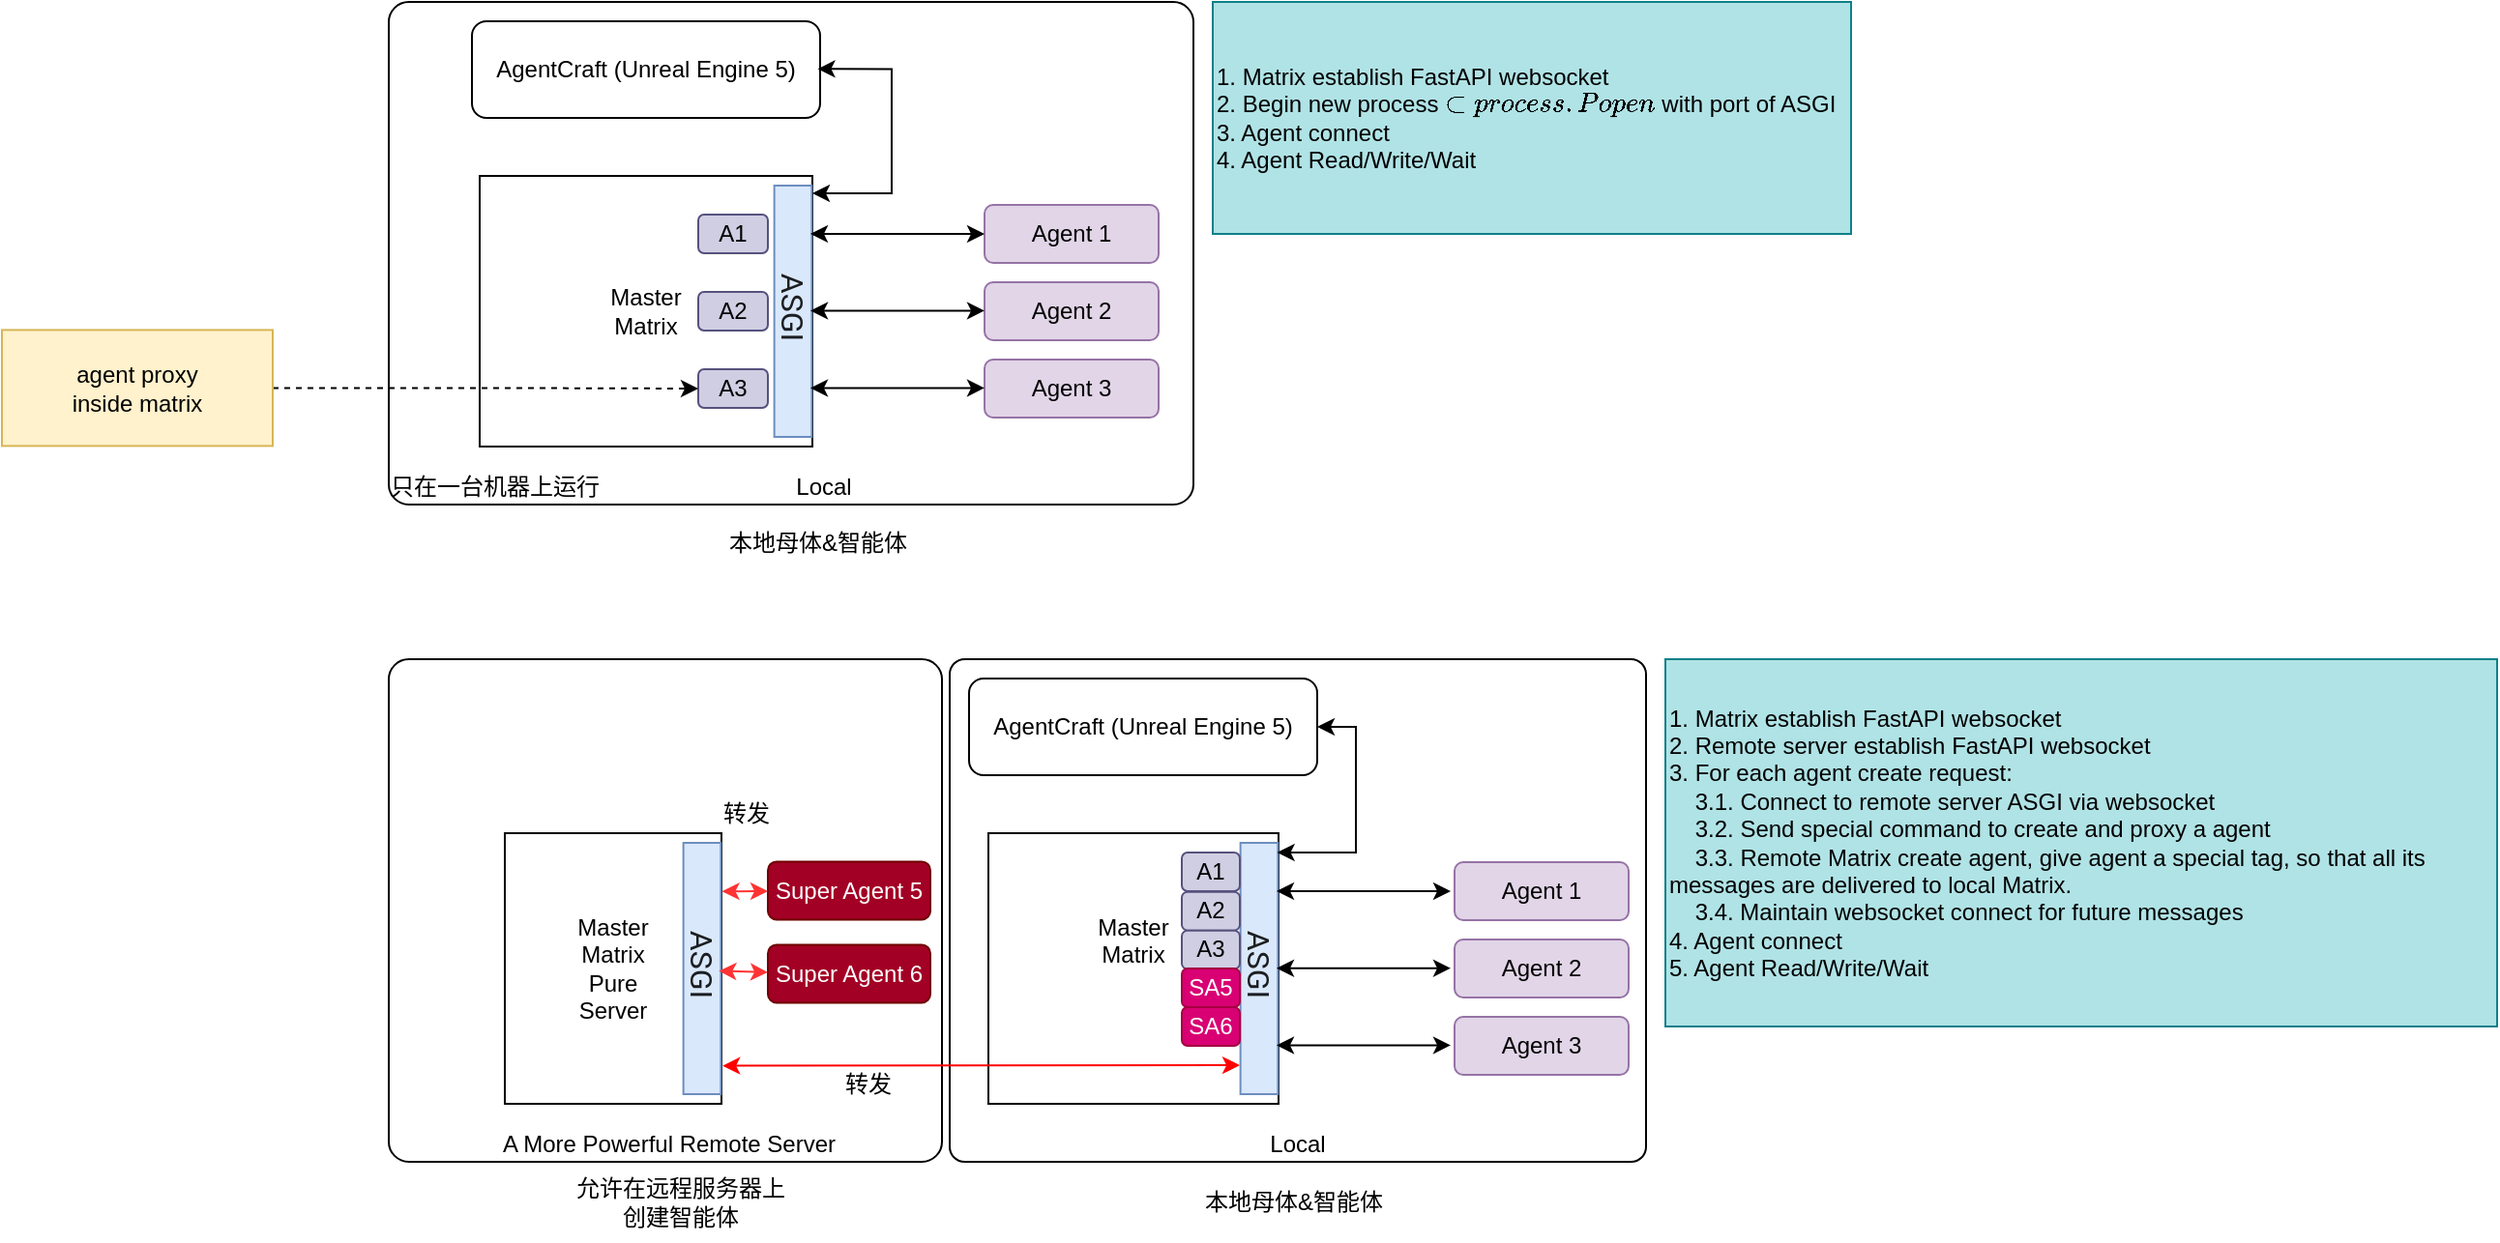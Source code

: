 <mxfile version="21.7.5" type="device">
  <diagram name="第 1 页" id="akJ0fcTaUh_Lfy5anjCc">
    <mxGraphModel dx="1626" dy="412" grid="1" gridSize="10" guides="1" tooltips="1" connect="1" arrows="1" fold="1" page="1" pageScale="1" pageWidth="827" pageHeight="1169" math="0" shadow="0">
      <root>
        <mxCell id="0" />
        <mxCell id="1" parent="0" />
        <mxCell id="pnQwtb9DpmezKh93gruR-9" value="" style="rounded=1;whiteSpace=wrap;html=1;arcSize=4;" parent="1" vertex="1">
          <mxGeometry x="60" width="416" height="260" as="geometry" />
        </mxCell>
        <mxCell id="pnQwtb9DpmezKh93gruR-4" value="Agent 1" style="rounded=1;whiteSpace=wrap;html=1;fillColor=#e1d5e7;strokeColor=#9673a6;" parent="1" vertex="1">
          <mxGeometry x="368" y="105" width="90" height="30" as="geometry" />
        </mxCell>
        <mxCell id="pnQwtb9DpmezKh93gruR-5" value="Agent 2" style="rounded=1;whiteSpace=wrap;html=1;fillColor=#e1d5e7;strokeColor=#9673a6;" parent="1" vertex="1">
          <mxGeometry x="368" y="145" width="90" height="30" as="geometry" />
        </mxCell>
        <mxCell id="pnQwtb9DpmezKh93gruR-6" value="Agent 3" style="rounded=1;whiteSpace=wrap;html=1;fillColor=#e1d5e7;strokeColor=#9673a6;" parent="1" vertex="1">
          <mxGeometry x="368" y="185" width="90" height="30" as="geometry" />
        </mxCell>
        <mxCell id="pnQwtb9DpmezKh93gruR-10" value="&lt;span style=&quot;color: rgb(0, 0, 0); font-family: Helvetica; font-size: 12px; font-style: normal; font-variant-ligatures: normal; font-variant-caps: normal; font-weight: 400; letter-spacing: normal; orphans: 2; text-indent: 0px; text-transform: none; widows: 2; word-spacing: 0px; -webkit-text-stroke-width: 0px; text-decoration-thickness: initial; text-decoration-style: initial; text-decoration-color: initial; float: none; display: inline !important;&quot;&gt;Local&lt;/span&gt;" style="text;whiteSpace=wrap;html=1;align=center;labelBackgroundColor=none;verticalAlign=middle;" parent="1" vertex="1">
          <mxGeometry x="230" y="241" width="110" height="20" as="geometry" />
        </mxCell>
        <mxCell id="pnQwtb9DpmezKh93gruR-11" value="Master&lt;br&gt;Matrix" style="rounded=1;whiteSpace=wrap;html=1;arcSize=0;" parent="1" vertex="1">
          <mxGeometry x="107" y="90" width="172" height="140" as="geometry" />
        </mxCell>
        <mxCell id="pnQwtb9DpmezKh93gruR-16" value="AgentCraft (Unreal Engine 5)" style="rounded=1;whiteSpace=wrap;html=1;" parent="1" vertex="1">
          <mxGeometry x="103" y="10" width="180" height="50" as="geometry" />
        </mxCell>
        <mxCell id="pnQwtb9DpmezKh93gruR-18" value="&lt;span style=&quot;color: rgba(0, 0, 0, 0.87); font-family: Roboto, -apple-system, BlinkMacSystemFont, Helvetica, Arial, sans-serif; font-size: 16px; font-style: normal; font-variant-ligatures: normal; font-variant-caps: normal; font-weight: 400; letter-spacing: normal; orphans: 2; text-indent: 0px; text-transform: none; widows: 2; word-spacing: 0px; -webkit-text-stroke-width: 0px; text-decoration-thickness: initial; text-decoration-style: initial; text-decoration-color: initial; float: none; display: inline !important;&quot;&gt;ASGI&lt;span&gt;&amp;nbsp;&lt;/span&gt;&lt;/span&gt;" style="text;whiteSpace=wrap;html=1;align=center;fillColor=#dae8fc;strokeColor=#6c8ebf;rotation=90;verticalAlign=middle;labelBackgroundColor=none;" parent="1" vertex="1">
          <mxGeometry x="204" y="150.32" width="130" height="19.37" as="geometry" />
        </mxCell>
        <mxCell id="pnQwtb9DpmezKh93gruR-12" value="" style="endArrow=classic;startArrow=classic;html=1;rounded=0;" parent="1" edge="1">
          <mxGeometry width="50" height="50" relative="1" as="geometry">
            <mxPoint x="368" y="120" as="sourcePoint" />
            <mxPoint x="278" y="120" as="targetPoint" />
          </mxGeometry>
        </mxCell>
        <mxCell id="pnQwtb9DpmezKh93gruR-13" value="" style="endArrow=classic;startArrow=classic;html=1;rounded=0;" parent="1" edge="1">
          <mxGeometry width="50" height="50" relative="1" as="geometry">
            <mxPoint x="368" y="159.71" as="sourcePoint" />
            <mxPoint x="278" y="159.71" as="targetPoint" />
          </mxGeometry>
        </mxCell>
        <mxCell id="pnQwtb9DpmezKh93gruR-14" value="" style="endArrow=classic;startArrow=classic;html=1;rounded=0;" parent="1" edge="1">
          <mxGeometry width="50" height="50" relative="1" as="geometry">
            <mxPoint x="368" y="199.71" as="sourcePoint" />
            <mxPoint x="278" y="199.71" as="targetPoint" />
          </mxGeometry>
        </mxCell>
        <mxCell id="pnQwtb9DpmezKh93gruR-25" value="" style="rounded=1;whiteSpace=wrap;html=1;arcSize=3;" parent="1" vertex="1">
          <mxGeometry x="350" y="340" width="360" height="260" as="geometry" />
        </mxCell>
        <mxCell id="pnQwtb9DpmezKh93gruR-26" value="" style="rounded=1;whiteSpace=wrap;html=1;arcSize=4;" parent="1" vertex="1">
          <mxGeometry x="60" y="340" width="286" height="260" as="geometry" />
        </mxCell>
        <mxCell id="pnQwtb9DpmezKh93gruR-28" value="Agent 1" style="rounded=1;whiteSpace=wrap;html=1;fillColor=#e1d5e7;strokeColor=#9673a6;" parent="1" vertex="1">
          <mxGeometry x="611" y="445" width="90" height="30" as="geometry" />
        </mxCell>
        <mxCell id="pnQwtb9DpmezKh93gruR-29" value="Agent 2" style="rounded=1;whiteSpace=wrap;html=1;fillColor=#e1d5e7;strokeColor=#9673a6;" parent="1" vertex="1">
          <mxGeometry x="611" y="485" width="90" height="30" as="geometry" />
        </mxCell>
        <mxCell id="pnQwtb9DpmezKh93gruR-30" value="Agent 3" style="rounded=1;whiteSpace=wrap;html=1;fillColor=#e1d5e7;strokeColor=#9673a6;" parent="1" vertex="1">
          <mxGeometry x="611" y="525" width="90" height="30" as="geometry" />
        </mxCell>
        <mxCell id="pnQwtb9DpmezKh93gruR-31" value="&lt;span style=&quot;color: rgb(0, 0, 0); font-family: Helvetica; font-size: 12px; font-style: normal; font-variant-ligatures: normal; font-variant-caps: normal; font-weight: 400; letter-spacing: normal; orphans: 2; text-indent: 0px; text-transform: none; widows: 2; word-spacing: 0px; -webkit-text-stroke-width: 0px; text-decoration-thickness: initial; text-decoration-style: initial; text-decoration-color: initial; float: none; display: inline !important;&quot;&gt;A More Powerful Remote Server&lt;/span&gt;" style="text;whiteSpace=wrap;html=1;align=center;labelBackgroundColor=none;verticalAlign=middle;" parent="1" vertex="1">
          <mxGeometry x="110" y="576" width="190" height="30" as="geometry" />
        </mxCell>
        <mxCell id="pnQwtb9DpmezKh93gruR-32" value="&lt;span style=&quot;color: rgb(0, 0, 0); font-family: Helvetica; font-size: 12px; font-style: normal; font-variant-ligatures: normal; font-variant-caps: normal; font-weight: 400; letter-spacing: normal; orphans: 2; text-indent: 0px; text-transform: none; widows: 2; word-spacing: 0px; -webkit-text-stroke-width: 0px; text-decoration-thickness: initial; text-decoration-style: initial; text-decoration-color: initial; float: none; display: inline !important;&quot;&gt;Local&lt;/span&gt;" style="text;whiteSpace=wrap;html=1;align=center;labelBackgroundColor=none;verticalAlign=middle;" parent="1" vertex="1">
          <mxGeometry x="475" y="581" width="110" height="20" as="geometry" />
        </mxCell>
        <mxCell id="pnQwtb9DpmezKh93gruR-33" value="Master&lt;br&gt;Matrix&lt;br&gt;&lt;br&gt;&lt;br&gt;" style="rounded=1;whiteSpace=wrap;html=1;arcSize=0;" parent="1" vertex="1">
          <mxGeometry x="370" y="430" width="150" height="140" as="geometry" />
        </mxCell>
        <mxCell id="pnQwtb9DpmezKh93gruR-35" value="AgentCraft (Unreal Engine 5)" style="rounded=1;whiteSpace=wrap;html=1;" parent="1" vertex="1">
          <mxGeometry x="360" y="350" width="180" height="50" as="geometry" />
        </mxCell>
        <mxCell id="pnQwtb9DpmezKh93gruR-37" value="&lt;span style=&quot;color: rgba(0, 0, 0, 0.87); font-family: Roboto, -apple-system, BlinkMacSystemFont, Helvetica, Arial, sans-serif; font-size: 16px; font-style: normal; font-variant-ligatures: normal; font-variant-caps: normal; font-weight: 400; letter-spacing: normal; orphans: 2; text-indent: 0px; text-transform: none; widows: 2; word-spacing: 0px; -webkit-text-stroke-width: 0px; text-decoration-thickness: initial; text-decoration-style: initial; text-decoration-color: initial; float: none; display: inline !important;&quot;&gt;ASGI&lt;span&gt;&amp;nbsp;&lt;/span&gt;&lt;/span&gt;" style="text;whiteSpace=wrap;html=1;align=center;fillColor=#dae8fc;strokeColor=#6c8ebf;rotation=90;verticalAlign=middle;labelBackgroundColor=none;" parent="1" vertex="1">
          <mxGeometry x="445" y="490.32" width="130" height="19.37" as="geometry" />
        </mxCell>
        <mxCell id="pnQwtb9DpmezKh93gruR-39" value="" style="endArrow=classic;startArrow=classic;html=1;rounded=0;" parent="1" edge="1">
          <mxGeometry width="50" height="50" relative="1" as="geometry">
            <mxPoint x="609" y="460" as="sourcePoint" />
            <mxPoint x="519" y="460" as="targetPoint" />
          </mxGeometry>
        </mxCell>
        <mxCell id="pnQwtb9DpmezKh93gruR-40" value="" style="endArrow=classic;startArrow=classic;html=1;rounded=0;" parent="1" edge="1">
          <mxGeometry width="50" height="50" relative="1" as="geometry">
            <mxPoint x="609" y="499.86" as="sourcePoint" />
            <mxPoint x="519" y="499.86" as="targetPoint" />
          </mxGeometry>
        </mxCell>
        <mxCell id="pnQwtb9DpmezKh93gruR-41" value="" style="endArrow=classic;startArrow=classic;html=1;rounded=0;" parent="1" edge="1">
          <mxGeometry width="50" height="50" relative="1" as="geometry">
            <mxPoint x="609" y="539.71" as="sourcePoint" />
            <mxPoint x="519" y="539.71" as="targetPoint" />
          </mxGeometry>
        </mxCell>
        <mxCell id="pnQwtb9DpmezKh93gruR-43" value="" style="endArrow=classic;startArrow=classic;html=1;rounded=0;entryX=0.887;entryY=-0.048;entryDx=0;entryDy=0;exitX=0.885;exitY=1.016;exitDx=0;exitDy=0;strokeColor=#FF0000;entryPerimeter=0;exitPerimeter=0;" parent="1" target="pnQwtb9DpmezKh93gruR-54" edge="1" source="pnQwtb9DpmezKh93gruR-37">
          <mxGeometry width="50" height="50" relative="1" as="geometry">
            <mxPoint x="410" y="550" as="sourcePoint" />
            <mxPoint x="234.685" y="550.005" as="targetPoint" />
          </mxGeometry>
        </mxCell>
        <mxCell id="pnQwtb9DpmezKh93gruR-44" value="只在一台机器上运行" style="text;whiteSpace=wrap;html=1;align=center;labelBackgroundColor=none;verticalAlign=middle;" parent="1" vertex="1">
          <mxGeometry x="60" y="241" width="110" height="20" as="geometry" />
        </mxCell>
        <mxCell id="pnQwtb9DpmezKh93gruR-45" value="允许在远程服务器上&lt;br&gt;创建智能体" style="text;whiteSpace=wrap;html=1;align=center;labelBackgroundColor=none;verticalAlign=middle;" parent="1" vertex="1">
          <mxGeometry x="143" y="601" width="136" height="40" as="geometry" />
        </mxCell>
        <mxCell id="pnQwtb9DpmezKh93gruR-46" value="1. Matrix establish FastAPI websocket&lt;br&gt;2. Begin new process `subprocess.Popen` with port of ASGI&lt;br&gt;3. Agent connect&lt;br&gt;4. Agent Read/Write/Wait" style="rounded=1;whiteSpace=wrap;html=1;labelBorderColor=none;strokeColor=#0e8088;fillColor=#b0e3e6;arcSize=0;align=left;" parent="1" vertex="1">
          <mxGeometry x="486" width="330" height="120" as="geometry" />
        </mxCell>
        <mxCell id="pnQwtb9DpmezKh93gruR-48" value="1. Matrix establish FastAPI websocket&lt;br&gt;2. Remote server establish&amp;nbsp;FastAPI&amp;nbsp;websocket&lt;br&gt;3. For each agent create request:&lt;br&gt;&lt;span style=&quot;&quot;&gt;&lt;span style=&quot;&quot;&gt;&amp;nbsp;&amp;nbsp;&amp;nbsp;&amp;nbsp;&lt;/span&gt;&lt;/span&gt;3.1. Connect to remote server ASGI via websocket&lt;br&gt;&lt;span style=&quot;&quot;&gt;&lt;span style=&quot;&quot;&gt;&amp;nbsp;&amp;nbsp;&amp;nbsp;&amp;nbsp;&lt;/span&gt;&lt;/span&gt;3.2. Send special command to create and proxy a agent&lt;br&gt;&lt;span style=&quot;&quot;&gt;&lt;span style=&quot;&quot;&gt;&amp;nbsp;&amp;nbsp;&amp;nbsp;&amp;nbsp;&lt;/span&gt;&lt;/span&gt;3.3. Remote Matrix create agent, give agent a special tag, so that all its messages are delivered to local Matrix.&lt;br&gt;&amp;nbsp; &amp;nbsp; 3.4. Maintain websocket connect for future messages&lt;br&gt;4. Agent connect&lt;br&gt;5. Agent Read/Write/Wait" style="rounded=1;whiteSpace=wrap;html=1;labelBorderColor=none;strokeColor=#0e8088;fillColor=#b0e3e6;arcSize=0;align=left;" parent="1" vertex="1">
          <mxGeometry x="720" y="340" width="430" height="190" as="geometry" />
        </mxCell>
        <mxCell id="pnQwtb9DpmezKh93gruR-49" value="Master&lt;br&gt;Matrix&lt;br&gt;Pure&lt;br&gt;Server&lt;br&gt;" style="rounded=1;whiteSpace=wrap;html=1;arcSize=0;" parent="1" vertex="1">
          <mxGeometry x="120" y="430" width="112" height="140" as="geometry" />
        </mxCell>
        <mxCell id="pnQwtb9DpmezKh93gruR-51" value="Super Agent 5" style="rounded=1;whiteSpace=wrap;html=1;fillColor=#a20025;fontColor=#ffffff;strokeColor=#6F0000;" parent="1" vertex="1">
          <mxGeometry x="256" y="444.69" width="84" height="30" as="geometry" />
        </mxCell>
        <mxCell id="pnQwtb9DpmezKh93gruR-52" value="Super Agent 6" style="rounded=1;whiteSpace=wrap;html=1;fillColor=#a20025;fontColor=#ffffff;strokeColor=#6F0000;" parent="1" vertex="1">
          <mxGeometry x="256" y="487.69" width="84" height="30" as="geometry" />
        </mxCell>
        <mxCell id="pnQwtb9DpmezKh93gruR-54" value="&lt;span style=&quot;color: rgba(0, 0, 0, 0.87); font-family: Roboto, -apple-system, BlinkMacSystemFont, Helvetica, Arial, sans-serif; font-size: 16px; font-style: normal; font-variant-ligatures: normal; font-variant-caps: normal; font-weight: 400; letter-spacing: normal; orphans: 2; text-indent: 0px; text-transform: none; widows: 2; word-spacing: 0px; -webkit-text-stroke-width: 0px; text-decoration-thickness: initial; text-decoration-style: initial; text-decoration-color: initial; float: none; display: inline !important;&quot;&gt;ASGI&lt;span&gt;&amp;nbsp;&lt;/span&gt;&lt;/span&gt;" style="text;whiteSpace=wrap;html=1;align=center;fillColor=#dae8fc;strokeColor=#6c8ebf;rotation=90;verticalAlign=middle;labelBackgroundColor=none;" parent="1" vertex="1">
          <mxGeometry x="157" y="490.32" width="130" height="19.37" as="geometry" />
        </mxCell>
        <mxCell id="pnQwtb9DpmezKh93gruR-55" value="" style="endArrow=classic;startArrow=classic;html=1;rounded=0;entryX=0.193;entryY=-0.031;entryDx=0;entryDy=0;entryPerimeter=0;strokeColor=#FF3333;" parent="1" target="pnQwtb9DpmezKh93gruR-54" edge="1">
          <mxGeometry width="50" height="50" relative="1" as="geometry">
            <mxPoint x="256" y="460" as="sourcePoint" />
            <mxPoint x="236" y="460" as="targetPoint" />
          </mxGeometry>
        </mxCell>
        <mxCell id="pnQwtb9DpmezKh93gruR-57" value="" style="endArrow=classic;startArrow=classic;html=1;rounded=0;entryX=0.448;entryY=0.001;entryDx=0;entryDy=0;entryPerimeter=0;strokeColor=#FF3333;" parent="1" edge="1">
          <mxGeometry width="50" height="50" relative="1" as="geometry">
            <mxPoint x="256" y="502" as="sourcePoint" />
            <mxPoint x="230.666" y="501.245" as="targetPoint" />
          </mxGeometry>
        </mxCell>
        <mxCell id="pnQwtb9DpmezKh93gruR-59" value="转发" style="text;whiteSpace=wrap;html=1;align=center;labelBackgroundColor=none;verticalAlign=middle;" parent="1" vertex="1">
          <mxGeometry x="220" y="410" width="50" height="20" as="geometry" />
        </mxCell>
        <mxCell id="pnQwtb9DpmezKh93gruR-60" value="转发" style="text;whiteSpace=wrap;html=1;align=center;labelBackgroundColor=none;verticalAlign=middle;" parent="1" vertex="1">
          <mxGeometry x="283" y="550" width="50" height="20" as="geometry" />
        </mxCell>
        <mxCell id="0hxbyFXT4rtWx_21wY-C-1" value="A1" style="rounded=1;whiteSpace=wrap;html=1;fillColor=#d0cee2;strokeColor=#56517e;" vertex="1" parent="1">
          <mxGeometry x="220" y="110" width="36" height="20" as="geometry" />
        </mxCell>
        <mxCell id="0hxbyFXT4rtWx_21wY-C-2" value="A2" style="rounded=1;whiteSpace=wrap;html=1;fillColor=#d0cee2;strokeColor=#56517e;" vertex="1" parent="1">
          <mxGeometry x="220" y="150" width="36" height="20" as="geometry" />
        </mxCell>
        <mxCell id="0hxbyFXT4rtWx_21wY-C-3" value="A3" style="rounded=1;whiteSpace=wrap;html=1;fillColor=#d0cee2;strokeColor=#56517e;" vertex="1" parent="1">
          <mxGeometry x="220" y="190" width="36" height="20" as="geometry" />
        </mxCell>
        <mxCell id="0hxbyFXT4rtWx_21wY-C-6" style="edgeStyle=orthogonalEdgeStyle;rounded=0;orthogonalLoop=1;jettySize=auto;html=1;exitX=1;exitY=0.5;exitDx=0;exitDy=0;entryX=0;entryY=0.5;entryDx=0;entryDy=0;dashed=1;" edge="1" parent="1" source="0hxbyFXT4rtWx_21wY-C-4" target="0hxbyFXT4rtWx_21wY-C-3">
          <mxGeometry relative="1" as="geometry" />
        </mxCell>
        <mxCell id="0hxbyFXT4rtWx_21wY-C-4" value="agent proxy&lt;br&gt;inside matrix" style="text;html=1;strokeColor=#d6b656;fillColor=#fff2cc;align=center;verticalAlign=middle;whiteSpace=wrap;rounded=0;" vertex="1" parent="1">
          <mxGeometry x="-140" y="169.69" width="140" height="60" as="geometry" />
        </mxCell>
        <mxCell id="0hxbyFXT4rtWx_21wY-C-7" value="A1" style="rounded=1;whiteSpace=wrap;html=1;fillColor=#d0cee2;strokeColor=#56517e;" vertex="1" parent="1">
          <mxGeometry x="470" y="440" width="30" height="20" as="geometry" />
        </mxCell>
        <mxCell id="0hxbyFXT4rtWx_21wY-C-8" value="A2" style="rounded=1;whiteSpace=wrap;html=1;fillColor=#d0cee2;strokeColor=#56517e;" vertex="1" parent="1">
          <mxGeometry x="470" y="460.32" width="30" height="20" as="geometry" />
        </mxCell>
        <mxCell id="0hxbyFXT4rtWx_21wY-C-9" value="A3" style="rounded=1;whiteSpace=wrap;html=1;fillColor=#d0cee2;strokeColor=#56517e;" vertex="1" parent="1">
          <mxGeometry x="470" y="480.32" width="30" height="20" as="geometry" />
        </mxCell>
        <mxCell id="0hxbyFXT4rtWx_21wY-C-10" value="SA5" style="rounded=1;whiteSpace=wrap;html=1;fillColor=#d80073;strokeColor=#A50040;fontColor=#ffffff;" vertex="1" parent="1">
          <mxGeometry x="470" y="500.0" width="30" height="20" as="geometry" />
        </mxCell>
        <mxCell id="0hxbyFXT4rtWx_21wY-C-11" value="SA6" style="rounded=1;whiteSpace=wrap;html=1;fillColor=#d80073;strokeColor=#A50040;fontColor=#ffffff;" vertex="1" parent="1">
          <mxGeometry x="470" y="520" width="30" height="20" as="geometry" />
        </mxCell>
        <mxCell id="0hxbyFXT4rtWx_21wY-C-12" style="edgeStyle=orthogonalEdgeStyle;rounded=0;orthogonalLoop=1;jettySize=auto;html=1;exitX=1;exitY=0.5;exitDx=0;exitDy=0;entryX=0.041;entryY=0.021;entryDx=0;entryDy=0;entryPerimeter=0;startArrow=classic;startFill=1;" edge="1" parent="1" source="pnQwtb9DpmezKh93gruR-35" target="pnQwtb9DpmezKh93gruR-37">
          <mxGeometry relative="1" as="geometry">
            <Array as="points">
              <mxPoint x="560" y="375" />
              <mxPoint x="560" y="440" />
              <mxPoint x="519" y="440" />
            </Array>
          </mxGeometry>
        </mxCell>
        <mxCell id="0hxbyFXT4rtWx_21wY-C-13" style="edgeStyle=orthogonalEdgeStyle;rounded=0;orthogonalLoop=1;jettySize=auto;html=1;exitX=0.993;exitY=0.613;exitDx=0;exitDy=0;entryX=0.041;entryY=0.021;entryDx=0;entryDy=0;entryPerimeter=0;startArrow=classic;startFill=1;exitPerimeter=0;" edge="1" parent="1">
          <mxGeometry relative="1" as="geometry">
            <mxPoint x="281.74" y="34.65" as="sourcePoint" />
            <mxPoint x="279" y="99" as="targetPoint" />
            <Array as="points">
              <mxPoint x="320" y="35" />
              <mxPoint x="320" y="99" />
            </Array>
          </mxGeometry>
        </mxCell>
        <mxCell id="0hxbyFXT4rtWx_21wY-C-14" value="本地母体&amp;amp;智能体" style="text;whiteSpace=wrap;html=1;align=center;labelBackgroundColor=none;verticalAlign=middle;" vertex="1" parent="1">
          <mxGeometry x="460" y="601" width="136" height="40" as="geometry" />
        </mxCell>
        <mxCell id="0hxbyFXT4rtWx_21wY-C-15" value="本地母体&amp;amp;智能体" style="text;whiteSpace=wrap;html=1;align=center;labelBackgroundColor=none;verticalAlign=middle;" vertex="1" parent="1">
          <mxGeometry x="214" y="260" width="136" height="40" as="geometry" />
        </mxCell>
      </root>
    </mxGraphModel>
  </diagram>
</mxfile>
